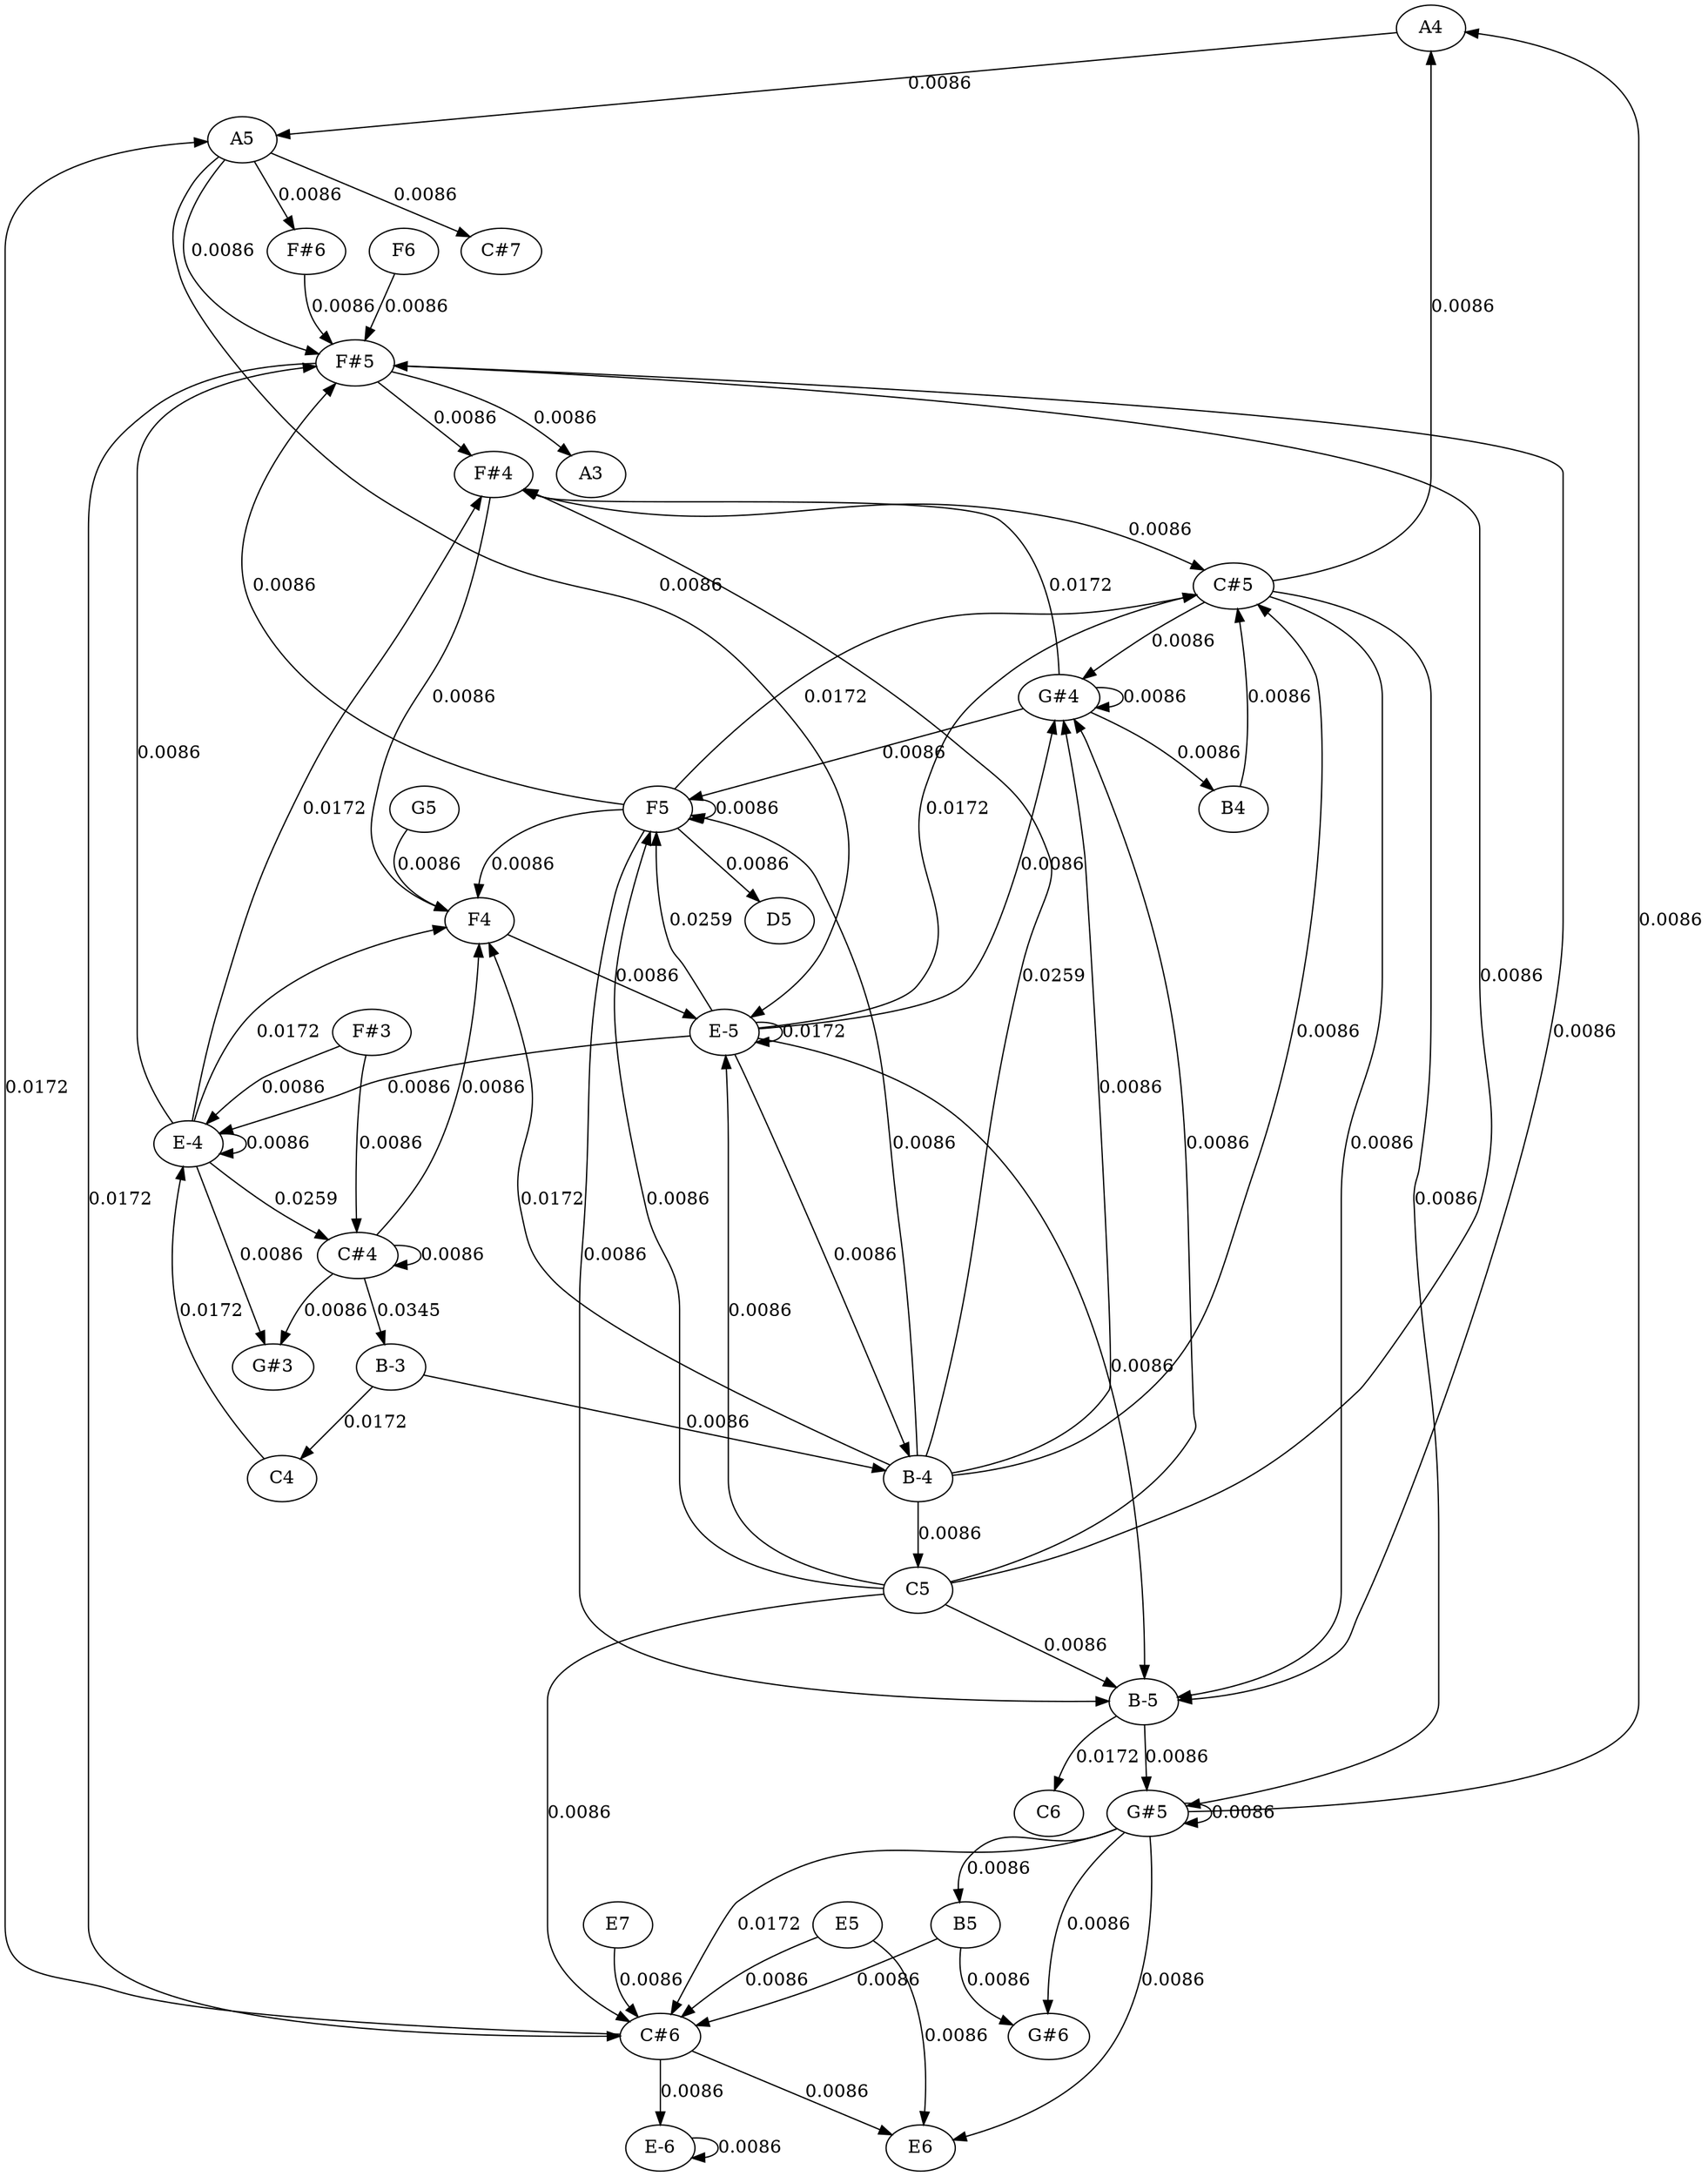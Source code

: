 strict graph {
	graph [bb="0,0,1252.5,1746"];
	node [label="\N"];
	edge [arrowtype=normal,
		dir=forward
	];
	A4	 [height="0.5",
		pos="1126,1728",
		width="0.75"];
	A5	 [height="0.5",
		pos="1014,1638",
		width="0.75"];
	A4 -- A5	 [label="0.0086",
		lp="1093.2,1683",
		pos="e,1029.1,1653.6 1106.6,1715 1096.5,1708.5 1084.1,1700.2 1073.5,1692 1060.8,1682.2 1047.4,1670.4 1036.6,1660.4"];
	"F#5"	 [height="0.5",
		pos="414,1458",
		width="0.75"];
	A5 -- "F#5"	 [label="0.0086",
		lp="778.25,1548",
		pos="e,437.91,1466.6 989.28,1630.4 943.59,1618 842.91,1590.6 758.5,1566 679.75,1543 660.34,1536.3 582,1512 535.42,1497.5 481.66,1480.5\
 447.76,1469.7"];
	"E-5"	 [height="0.5",
		pos="746,918",
		width="0.75"];
	A5 -- "E-5"	 [label="0.0086",
		lp="1093.2,1278",
		pos="e,769.54,927.08 1026,1621.8 1030,1616 1033.9,1609 1036,1602 1066.1,1502.4 1095.7,1226.5 1048,1134 990.35,1022.2 844.67,955.78 779\
,930.62"];
	"F#6"	 [height="0.5",
		pos="833,1548",
		width="0.75"];
	A5 -- "F#6"	 [label="0.0086",
		lp="959.25,1593",
		pos="e,854.26,1559.3 992.88,1626.7 960.95,1611.2 900.22,1581.7 863.5,1563.8"];
	"C#7"	 [height="0.5",
		pos="995,1548",
		width="0.75187"];
	A5 -- "C#7"	 [label="0.0086",
		lp="1017.2,1593",
		pos="e,994.12,1566.4 1004.7,1620.8 1001.9,1615 999.09,1608.4 997.5,1602 995.49,1593.9 994.59,1584.9 994.26,1576.7"];
	"B-5"	 [height="0.5",
		pos="918,378",
		width="0.75"];
	"F#5" -- "B-5"	 [label="0.0086",
		lp="152.25,918",
		pos="e,890.63,379.14 387.18,1455.3 333.41,1451.5 214.54,1441.3 179,1422 151.32,1407 132,1400.5 132,1369 132,1369 132,1369 132,962 132\
,862.87 136,838.13 136,739 136,739 136,739 136,467 136,391.13 724.85,380.67 880.59,379.23"];
	A3	 [height="0.5",
		pos="187,1368",
		width="0.75"];
	"F#5" -- A3	 [label="0.0086",
		lp="209.25,1413",
		pos="e,182.77,1385.9 387.04,1456.9 333.2,1456 215.33,1450.8 189.5,1422 183.24,1415 181.56,1405.2 181.81,1396"];
	"C#6"	 [height="0.5",
		pos="971,108",
		width="0.75187"];
	"F#5" -- "C#6"	 [label="0.0172",
		lp="101.25,783",
		pos="e,943.91,108.77 387.2,1455.4 328.04,1451.7 188.11,1441 145,1422 111.51,1407.3 82,1405.6 82,1369 82,1369 82,1369 82,197 82,109.98\
 765.3,107.9 933.79,108.71"];
	"F#4"	 [height="0.5",
		pos="414,1368",
		width="0.75"];
	"F#5" -- "F#4"	 [label="0.0086",
		lp="433.25,1413",
		pos="e,414,1386.1 414,1439.6 414,1427.2 414,1410.4 414,1396.2"];
	"E-5" -- "E-5"	 [label="0.0172",
		lp="810.25,918",
		pos="e,770.53,909.88 770.53,926.12 781.51,926.89 791,924.19 791,918 791,913.84 786.72,911.26 780.57,910.24"];
	"E-4"	 [height="0.5",
		pos="643,828",
		width="0.75"];
	"E-5" -- "E-4"	 [label="0.0086",
		lp="721.25,873",
		pos="e,658.14,843.25 728.87,903.98 720.51,897.5 710.36,889.48 701.5,882 689.37,871.75 676.23,859.92 665.49,850.04"];
	F5	 [height="0.5",
		pos="689,1098",
		width="0.75"];
	"E-5" -- F5	 [label="0.0259",
		lp="769.25,1008",
		pos="e,708.73,1085.5 748.15,936.04 750.87,964.11 752.86,1021 731,1062 727.58,1068.4 722.44,1074.1 716.93,1079"];
	"G#4"	 [height="0.5",
		pos="469,1188",
		width="0.75927"];
	"E-5" -- "G#4"	 [label="0.0086",
		lp="617.25,1053",
		pos="e,491.93,1177.8 725.71,930.01 693.12,948.81 629.55,990.33 597.5,1044 580.44,1072.6 596.69,1089.2 577,1116 557.66,1142.3 525.36,1161.7\
 501.11,1173.5"];
	"B-4"	 [height="0.5",
		pos="460,558",
		width="0.75"];
	"E-5" -- "B-4"	 [label="0.0086",
		lp="736.25,738",
		pos="e,485.23,564.7 746.54,899.83 746.71,878.27 745.27,840.43 735,810 705.02,721.17 695.84,691.42 625,630 586.93,597 531.2,577.37 495.26\
,567.38"];
	"C#5"	 [height="0.5",
		pos="857,1278",
		width="0.75187"];
	"E-5" -- "C#5"	 [label="0.0172",
		lp="866.25,1098",
		pos="e,865.03,1260.7 757.6,934.41 767.7,948.36 782.22,969.77 792,990 839.77,1088.8 853.21,1115.7 871,1224 872.3,1231.9 872.51,1234.1 \
871,1242 870.41,1245.1 869.56,1248.2 868.57,1251.2"];
	"E-5" -- "B-5"	 [label="0.0086",
		lp="925.25,648",
		pos="e,915.2,396.15 760.06,902.35 765.43,896.33 771.37,889.11 776,882 813.38,824.62 909,672.48 909,604 909,604 909,604 909,467 909,446.52\
 911.44,423.51 913.78,406.15"];
	"F#6" -- "F#5"	 [label="0.0086",
		lp="684.25,1503",
		pos="e,439.34,1464.3 807.71,1541.6 762.45,1532 664.6,1511.3 582,1494 536.15,1484.4 483.25,1473.4 449.25,1466.3"];
	"E-4" -- "F#5"	 [label="0.0086",
		lp="1037.2,1143",
		pos="e,441.11,1455.9 669.38,832.22 729.86,840.91 880.06,870.14 968,954 1058.4,1040.2 1009,1107.1 1009,1232 1009,1369 1009,1369 1009,1369\
 1009,1425.6 581.86,1449.5 451.4,1455.4"];
	"E-4" -- "E-4"	 [label="0.0086",
		lp="707.25,828",
		pos="e,667.53,819.88 667.53,836.12 678.51,836.89 688,834.19 688,828 688,823.84 683.72,821.26 677.57,820.24"];
	"E-4" -- "F#4"	 [label="0.0172",
		lp="343.25,1098",
		pos="e,410.35,1350.1 640.09,845.91 634.97,870.12 621.9,914.14 592,936 563.28,957 546.69,939.96 514,954 420.72,994.05 371.56,990.59 323.5\
,1080 271.7,1176.4 362.64,1211.2 400,1314 403.05,1322.4 405.74,1331.8 407.94,1340.2"];
	F4	 [height="0.5",
		pos="497,1008",
		width="0.75"];
	"E-4" -- F4	 [label="0.0172",
		lp="669.25,918",
		pos="e,504.89,990.51 646.51,846.02 647.53,851.71 648.5,858.1 649,864 651.84,897.34 652.81,914.71 627,936 595.19,962.23 570.8,931.9 536\
,954 525.26,960.82 516.48,971.74 509.99,981.9"];
	"C#4"	 [height="0.5",
		pos="493,738",
		width="0.75187"];
	"E-4" -- "C#4"	 [label="0.0259",
		lp="601.25,783",
		pos="e,514.27,749.37 622.36,816.17 610.22,809.58 594.71,800.76 581.5,792 570.54,784.73 569.05,781.14 558,774 546.98,766.88 534.39,759.86\
 523.23,754"];
	"G#3"	 [height="0.5",
		pos="589,648",
		width="0.75927"];
	"E-4" -- "G#3"	 [label="0.0086",
		lp="641.25,738",
		pos="e,594.11,665.83 637.92,810.25 628.51,779.24 608.31,712.66 597.03,675.48"];
	F5 -- "F#5"	 [label="0.0086",
		lp="688.25,1278",
		pos="e,440.33,1453.6 684.76,1116.1 678.89,1141.3 669,1190 669,1232 669,1369 669,1369 669,1369 669,1414.7 521.06,1441.8 450.55,1452.2"];
	F5 -- F5	 [label="0.0086",
		lp="753.25,1098",
		pos="e,713.53,1089.9 713.53,1106.1 724.51,1106.9 734,1104.2 734,1098 734,1093.8 729.72,1091.3 723.57,1090.2"];
	F5 -- "C#5"	 [label="0.0172",
		lp="814.25,1188",
		pos="e,844.49,1261.8 705.36,1112.5 712.77,1118.9 721.52,1126.6 729,1134 769.76,1174.3 813.53,1225 837.87,1253.9"];
	F5 -- "B-5"	 [label="0.0086",
		lp="983.25,738",
		pos="e,934.16,392.43 713.6,1090.4 743.44,1081.2 793.09,1061.3 820,1026 892.77,930.6 976,770.19 976,604 976,604 976,604 976,467 976,440.74\
 957.77,416.27 941.75,399.83"];
	F5 -- F4	 [label="0.0086",
		lp="555.25,1053",
		pos="e,504.81,1025.4 662.83,1093.3 624.71,1087.5 556.2,1075.7 535.5,1062 525.04,1055.1 516.44,1044.3 510.05,1034.3"];
	D5	 [height="0.5",
		pos="689,1008",
		width="0.75"];
	F5 -- D5	 [label="0.0086",
		lp="708.25,1053",
		pos="e,689,1026.1 689,1079.6 689,1067.2 689,1050.4 689,1036.2"];
	"G#4" -- F5	 [label="0.0086",
		lp="643.25,1143",
		pos="e,667.86,1109.2 495.43,1183.1 522.68,1178.3 565.89,1168.8 600,1152 611.8,1146.2 612.44,1141.1 623.5,1134 634.68,1126.8 647.48,1119.7\
 658.78,1113.8"];
	"G#4" -- "G#4"	 [label="0.0086",
		lp="533.25,1188",
		pos="e,493.53,1179.9 493.53,1196.1 504.51,1196.9 514,1194.2 514,1188 514,1183.8 509.72,1181.3 503.57,1180.2"];
	"G#4" -- "F#4"	 [label="0.0172",
		lp="469.25,1278",
		pos="e,421.04,1350.4 464.75,1205.9 457.84,1232.8 443.39,1287 428,1332 426.99,1334.9 425.88,1338 424.73,1341"];
	B4	 [height="0.5",
		pos="469,1098",
		width="0.75"];
	"G#4" -- B4	 [label="0.0086",
		lp="488.25,1143",
		pos="e,469,1116.1 469,1169.6 469,1157.2 469,1140.4 469,1126.2"];
	"B-4" -- F5	 [label="0.0086",
		lp="472.25,828",
		pos="e,680.75,1080.6 455.62,576.09 444.79,621.5 419.95,748.36 452.5,846 468.31,893.43 478.06,908.78 520,936 550.21,955.6 569.62,933.18\
 599,954 620.7,969.38 656.8,1034.7 676.02,1071.5"];
	"B-4" -- "G#4"	 [label="0.0086",
		lp="383.25,873",
		pos="e,459.56,1170.8 436.78,567.84 407.8,580.55 362,606.98 362,647 362,829 362,829 362,829 362,960.4 386.08,993.26 433,1116 439,1131.7\
 447.41,1148.5 454.6,1161.8"];
	"B-4" -- "C#5"	 [label="0.0086",
		lp="946.25,918",
		pos="e,861.07,1260 486.64,561.16 524.95,564.85 597.45,573.99 656,594 786.24,638.52 846.65,650.79 908,774 926.18,810.52 921.98,823.41 \
926,864 933.54,940.17 881.98,1170.5 863.45,1249.8"];
	"B-4" -- "F#4"	 [label="0.0259",
		lp="253.25,963",
		pos="e,386.92,1366.4 434.75,564.95 416.22,570.27 391.2,579.49 373,594 357.77,606.14 356.64,612.54 348,630 244.24,839.77 225,907.97 225\
,1142 225,1279 225,1279 225,1279 225,1345.3 321.78,1361.8 376.83,1365.8"];
	"B-4" -- F4	 [label="0.0172",
		lp="419.25,783",
		pos="e,483.28,992.29 442.44,571.81 435.57,577.77 428.32,585.44 424,594 357.63,725.5 389.58,724.86 399.5,792 409.27,858.14 412.61,876.45\
 443,936 451.98,953.59 465.41,971.28 476.63,984.6"];
	C5	 [height="0.5",
		pos="787,468",
		width="0.75"];
	"B-4" -- C5	 [label="0.0086",
		lp="672.25,513",
		pos="e,762.14,475.69 484.58,550.39 542.1,534.91 685.63,496.28 752.15,478.38"];
	"C#5" -- A4	 [label="0.0086",
		lp="1083.2,1503",
		pos="e,1125.5,1709.6 873.29,1292.8 918.9,1332.5 1048.1,1452.7 1102,1584 1117.7,1622.2 1123.1,1670.1 1125,1699.6"];
	"C#5" -- "G#4"	 [label="0.0086",
		lp="682.25,1233",
		pos="e,493.26,1196.4 830.74,1273 793.23,1267.2 722.23,1255.5 662.5,1242 606.06,1229.2 541.37,1210.7 502.92,1199.3"];
	"C#5" -- "B-5"	 [label="0.0086",
		lp="1043.2,828",
		pos="e,941.75,386.61 871.12,1262.6 876.39,1256.6 882.04,1249.4 886,1242 936.37,1148.3 1025,890.36 1025,784 1025,784 1025,784 1025,467\
 1025,428.2 982.51,403.36 951.09,390.29"];
	"G#5"	 [height="0.5",
		pos="1027,288",
		width="0.75927"];
	"C#5" -- "G#5"	 [label="0.0086",
		lp="1095.2,783",
		pos="e,1031.3,306.04 876.7,1265.3 886.01,1259.2 896.84,1251 905,1242 917.41,1228.3 917.95,1222.7 926,1206 1000.6,1051.4 1034.3,1014.7\
 1066,846 1103.7,644.94 1052.8,396.87 1033.7,315.92"];
	"B-5" -- "G#5"	 [label="0.0086",
		lp="1002.2,333",
		pos="e,1010.3,302.49 934.55,363.63 952.56,349.1 981.54,325.7 1002.2,308.98"];
	C6	 [height="0.5",
		pos="918,288",
		width="0.75"];
	"B-5" -- C6	 [label="0.0172",
		lp="937.25,333",
		pos="e,918,306.05 918,359.61 918,347.24 918,330.37 918,316.22"];
	"C#6" -- A5	 [label="0.0172",
		lp="1146.2,873",
		pos="e,1031.6,1624.2 996.25,115.21 1017.5,121 1048.2,130.73 1073,144 1084.6,150.22 1112.5,169.2 1120,180 1136.4,203.67 1139,213.18 1139\
,242 1139,424 1139,424 1139,424 1139,643.19 1126,697.81 1126,917 1126,1414 1126,1414 1126,1414 1126,1436.4 1065.7,1583.6 1053,1602\
 1049.2,1607.5 1044.4,1612.7 1039.4,1617.4"];
	E6	 [height="0.5",
		pos="1174,18",
		width="0.75"];
	"C#6" -- E6	 [label="0.0086",
		lp="1110.2,63",
		pos="e,1151.9,28.573 993.11,97.415 1029.3,81.744 1101.1,50.587 1142.6,32.624"];
	"E-6"	 [height="0.5",
		pos="971,18",
		width="0.75"];
	"C#6" -- "E-6"	 [label="0.0086",
		lp="990.25,63",
		pos="e,971,36.05 971,89.614 971,77.24 971,60.369 971,46.22"];
	"F#4" -- "C#5"	 [label="0.0086",
		lp="695.25,1323",
		pos="e,831.47,1284.1 439.73,1361.9 515.06,1346.9 735.22,1303.2 821.62,1286"];
	"F#4" -- F4	 [label="0.0086",
		lp="395.25,1188",
		pos="e,475.65,1019.3 402.6,1351.3 391.41,1334.4 376,1306.1 376,1279 376,1279 376,1279 376,1097 376,1074.6 430.7,1042.6 466.54,1024"];
	"B-3"	 [height="0.5",
		pos="493,648",
		width="0.75"];
	"B-3" -- "B-4"	 [label="0.0086",
		lp="499.25,603",
		pos="e,466.29,575.78 486.79,630.45 482.03,617.75 475.36,599.96 469.87,585.32"];
	C4	 [height="0.5",
		pos="698,558",
		width="0.75"];
	"B-3" -- C4	 [label="0.0172",
		lp="633.25,603",
		pos="e,675.7,568.57 515.33,637.41 551.84,621.74 624.42,590.59 666.26,572.62"];
	C4 -- "E-4"	 [label="0.0172",
		lp="746.25,693",
		pos="e,664.25,816.57 701.49,576.13 709.31,614.63 727.64,705.76 729,720 730.52,735.93 735.82,741.53 729,756 717.48,780.45 692.94,799.35\
 673.02,811.48"];
	F4 -- "E-5"	 [label="0.0086",
		lp="576.25,963",
		pos="e,724.04,928.92 511.95,992.83 527.8,977.95 551.27,956.37 556.5,954 616.27,926.95 639.43,952.19 703,936 706.83,935.02 710.77,933.8\
 714.65,932.45"];
	C5 -- "F#5"	 [label="0.0086",
		lp="209.25,963",
		pos="e,391.4,1447.8 759.88,468.89 691.3,469.11 505.68,472.8 355,504 283.3,518.85 199,483.77 199,557 199,874 199,874 199,874 199,909.81\
 192.46,918.32 189.5,954 187.55,977.5 187,983.42 187,1007 187,1234 187,1234 187,1234 187,1342 319.44,1415.1 382,1443.6"];
	C5 -- "E-5"	 [label="0.0086",
		lp="805.25,693",
		pos="e,753.8,900.61 787.79,486.19 790,543.31 794.07,731.69 760,882 759.31,885.03 758.4,888.14 757.37,891.19"];
	C5 -- F5	 [label="0.0086",
		lp="885.25,783",
		pos="e,709.53,1086.2 795.53,485.4 798.25,491.16 801.05,497.75 803,504 860.36,687.89 891.47,750.94 838,936 818.97,1001.9 805.1,1022.6 \
749,1062 739.33,1068.8 728.27,1075.5 718.3,1081.2"];
	C5 -- "G#4"	 [label="0.0086",
		lp="319.25,828",
		pos="e,454.56,1172.6 760.06,470.85 656,478.35 286,508.43 286,557 286,694 286,694 286,694 286,890.25 330.73,939.24 416,1116 424.05,1132.7\
 426.02,1137.1 437,1152 440.21,1156.4 443.89,1160.8 447.57,1165"];
	C5 -- "B-5"	 [label="0.0086",
		lp="876.25,423",
		pos="e,897.37,389.84 803.39,453.5 817.19,442.38 837.64,426.47 856.5,414 866.62,407.31 878.08,400.57 888.35,394.81"];
	C5 -- "C#6"	 [label="0.0086",
		lp="815.25,288",
		pos="e,944.04,110.47 789.8,449.85 792.44,432.16 796,403.73 796,379 796,379 796,379 796,197 796,135.76 882.61,117.13 933.97,111.47"];
	"G#5" -- A4	 [label="0.0086",
		lp="1199.2,1008",
		pos="e,1141.3,1713.1 1039.4,304.43 1043.8,310.32 1048.5,317.25 1052,324 1110.9,436.91 1120.2,469.72 1148,594 1179.5,734.78 1180,772.74\
 1180,917 1180,1639 1180,1639 1180,1639 1180,1664.6 1163.2,1689 1148.4,1705.6"];
	"G#5" -- "C#6"	 [label="0.0172",
		lp="1028.2,198",
		pos="e,978.61,125.57 1022.9,270.05 1016.1,243.06 1001.9,188.77 986,144 984.95,141.04 983.77,137.98 982.55,134.95"];
	"G#5" -- "G#5"	 [label="0.0086",
		lp="1091.2,288",
		pos="e,1051.5,279.88 1051.5,296.12 1062.5,296.89 1072,294.19 1072,288 1072,283.84 1067.7,281.26 1061.6,280.24"];
	"G#5" -- E6	 [label="0.0086",
		lp="1233.2,153",
		pos="e,1184.2,34.878 1053.2,282.24 1087.8,274.52 1148.6,255.95 1182,216 1218.7,172.15 1220.7,145.76 1208,90 1204.3,73.806 1196.5,56.99\
 1189.2,43.79"];
	"G#6"	 [height="0.5",
		pos="1110,108",
		width="0.75927"];
	"G#5" -- "G#6"	 [label="0.0086",
		lp="1159.2,198",
		pos="e,1124.3,123.8 1047.9,276.27 1069,264.33 1101.3,243.1 1120,216 1138.6,189.01 1146.3,175.12 1136,144 1134.6,139.88 1132.6,135.84 \
1130.2,132.07"];
	B5	 [height="0.5",
		pos="937,198",
		width="0.75"];
	"G#5" -- B5	 [label="0.0086",
		lp="967.25,243",
		pos="e,936.5,216.46 1001,282.1 983.24,277.4 960.71,268.47 947.5,252 941.76,244.85 938.88,235.43 937.5,226.52"];
	B4 -- "C#5"	 [label="0.0086",
		lp="743.25,1188",
		pos="e,834.04,1268.2 489.49,1110.1 494.45,1112.4 499.81,1114.5 505,1116 574.27,1135.6 602.96,1099.2 666,1134 701.86,1153.8 691.99,1179.8\
 723.5,1206 754.4,1231.6 796.03,1252 824.55,1264.2"];
	B5 -- "C#6"	 [label="0.0086",
		lp="967.25,153",
		pos="e,958.83,124.27 938.66,179.79 940.11,169.17 942.75,155.44 947.5,144 949.07,140.23 951.06,136.44 953.23,132.82"];
	B5 -- "G#6"	 [label="0.0086",
		lp="1113.2,153",
		pos="e,1103.9,125.77 958.82,186.94 964.93,184.41 971.64,181.87 978,180 1020.9,167.36 1040,187.14 1077,162 1086.7,155.4 1094.1,144.89 \
1099.4,134.96"];
	"E-6" -- "E-6"	 [label="0.0086",
		lp="1035.2,18",
		pos="e,995.53,9.8789 995.53,26.121 1006.5,26.895 1016,24.188 1016,18 1016,13.843 1011.7,11.257 1005.6,10.242"];
	"C#4" -- "B-3"	 [label="0.0345",
		lp="512.25,693",
		pos="e,493,666.05 493,719.61 493,707.24 493,690.37 493,676.22"];
	"C#4" -- F4	 [label="0.0086",
		lp="515.25,873",
		pos="e,496.74,989.83 493.25,756.03 493.93,801.25 495.77,924.62 496.59,979.75"];
	"C#4" -- "C#4"	 [label="0.0086",
		lp="557.25,738",
		pos="e,517.53,729.88 517.53,746.12 528.51,746.89 538,744.19 538,738 538,733.84 533.72,731.26 527.57,730.24"];
	"C#4" -- "G#3"	 [label="0.0086",
		lp="573.25,693",
		pos="e,574.64,663.72 509.62,723.67 517.45,717.27 526.84,709.39 535,702 545.91,692.13 557.62,680.74 567.33,671.06"];
	E5	 [height="0.5",
		pos="1084,198",
		width="0.75"];
	E5 -- "C#6"	 [label="0.0086",
		lp="1054.2,153",
		pos="e,986.89,122.87 1065.4,184.38 1056,177.87 1044.5,169.7 1034.5,162 1021,151.62 1006.4,139.48 994.57,129.44"];
	E5 -- E6	 [label="0.0086",
		lp="1185.2,108",
		pos="e,1173.3,36.073 1103.9,185.59 1116.6,177.93 1131.6,168.13 1136,162 1161.1,127.14 1169.6,76.784 1172.5,46.063"];
	E7	 [height="0.5",
		pos="27,198",
		width="0.75"];
	E7 -- "C#6"	 [label="0.0086",
		lp="49.25,153",
		pos="e,943.89,108.99 22.473,180.06 20.449,168.29 20.27,153.14 29.5,144 62.145,111.68 762.72,109.13 933.64,108.99"];
	"F#3"	 [height="0.5",
		pos="556,918",
		width="0.75"];
	"F#3" -- "E-4"	 [label="0.0086",
		lp="605.25,873",
		pos="e,621.19,838.84 562.6,900.28 567.64,889.06 575.43,874.47 585.5,864 593.17,856.02 603.04,849.16 612.43,843.67"];
	"F#3" -- "C#4"	 [label="0.0086",
		lp="569.25,828",
		pos="e,509.67,752.45 555.59,899.67 554.28,871.67 548.87,815.45 527,774 524.33,768.94 520.71,764.12 516.81,759.76"];
	F6	 [height="0.5",
		pos="414,1548",
		width="0.75"];
	F6 -- "F#5"	 [label="0.0086",
		lp="433.25,1503",
		pos="e,414,1476.1 414,1529.6 414,1517.2 414,1500.4 414,1486.2"];
	G5	 [height="0.5",
		pos="541,1098",
		width="0.75"];
	G5 -- F4	 [label="0.0086",
		lp="493.25,1053",
		pos="e,483.12,1023.4 519.86,1086.7 500.57,1077.2 474.86,1064.2 473.5,1062 467.74,1052.5 471.29,1041.4 477.22,1031.8"];
}
